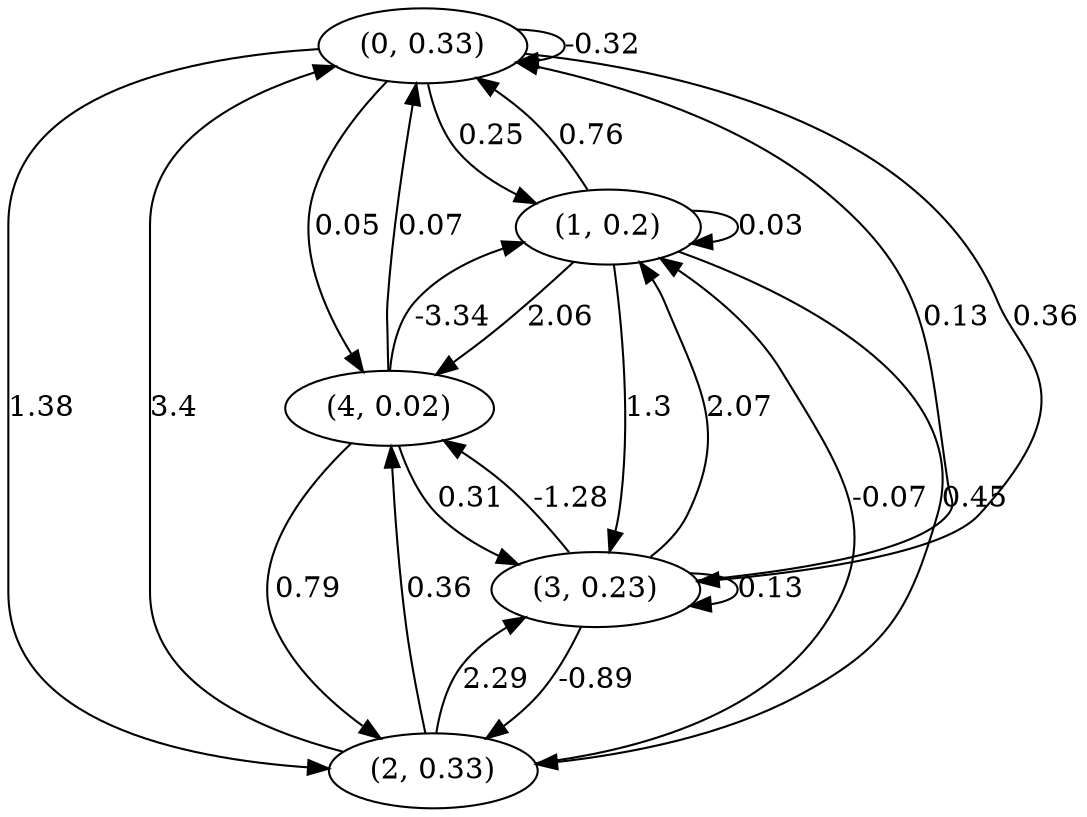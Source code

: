 digraph {
    0 [ label = "(0, 0.33)" ]
    1 [ label = "(1, 0.2)" ]
    2 [ label = "(2, 0.33)" ]
    3 [ label = "(3, 0.23)" ]
    4 [ label = "(4, 0.02)" ]
    0 -> 0 [ label = "-0.32" ]
    1 -> 1 [ label = "0.03" ]
    3 -> 3 [ label = "0.13" ]
    1 -> 0 [ label = "0.76" ]
    2 -> 0 [ label = "3.4" ]
    3 -> 0 [ label = "0.13" ]
    4 -> 0 [ label = "0.07" ]
    0 -> 1 [ label = "0.25" ]
    2 -> 1 [ label = "-0.07" ]
    3 -> 1 [ label = "2.07" ]
    4 -> 1 [ label = "-3.34" ]
    0 -> 2 [ label = "1.38" ]
    1 -> 2 [ label = "0.45" ]
    3 -> 2 [ label = "-0.89" ]
    4 -> 2 [ label = "0.79" ]
    0 -> 3 [ label = "0.36" ]
    1 -> 3 [ label = "1.3" ]
    2 -> 3 [ label = "2.29" ]
    4 -> 3 [ label = "0.31" ]
    0 -> 4 [ label = "0.05" ]
    1 -> 4 [ label = "2.06" ]
    2 -> 4 [ label = "0.36" ]
    3 -> 4 [ label = "-1.28" ]
}

